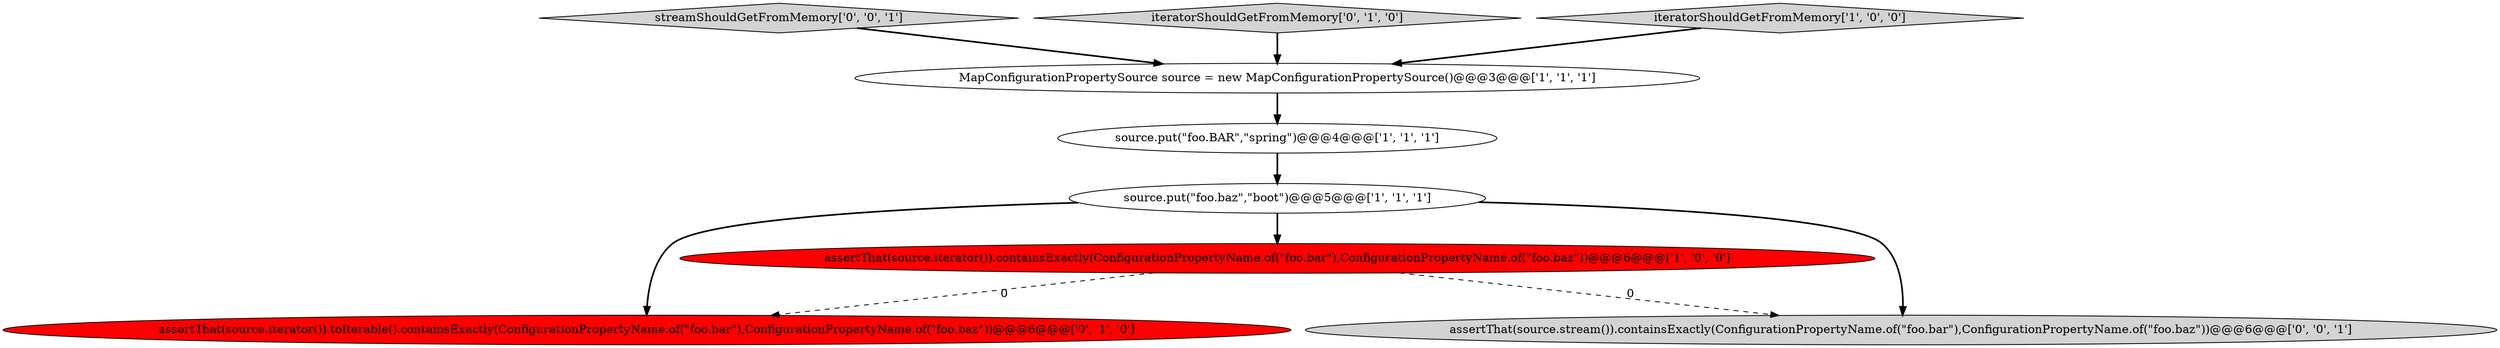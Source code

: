 digraph {
5 [style = filled, label = "assertThat(source.iterator()).toIterable().containsExactly(ConfigurationPropertyName.of(\"foo.bar\"),ConfigurationPropertyName.of(\"foo.baz\"))@@@6@@@['0', '1', '0']", fillcolor = red, shape = ellipse image = "AAA1AAABBB2BBB"];
1 [style = filled, label = "assertThat(source.iterator()).containsExactly(ConfigurationPropertyName.of(\"foo.bar\"),ConfigurationPropertyName.of(\"foo.baz\"))@@@6@@@['1', '0', '0']", fillcolor = red, shape = ellipse image = "AAA1AAABBB1BBB"];
3 [style = filled, label = "MapConfigurationPropertySource source = new MapConfigurationPropertySource()@@@3@@@['1', '1', '1']", fillcolor = white, shape = ellipse image = "AAA0AAABBB1BBB"];
0 [style = filled, label = "source.put(\"foo.BAR\",\"spring\")@@@4@@@['1', '1', '1']", fillcolor = white, shape = ellipse image = "AAA0AAABBB1BBB"];
4 [style = filled, label = "source.put(\"foo.baz\",\"boot\")@@@5@@@['1', '1', '1']", fillcolor = white, shape = ellipse image = "AAA0AAABBB1BBB"];
8 [style = filled, label = "streamShouldGetFromMemory['0', '0', '1']", fillcolor = lightgray, shape = diamond image = "AAA0AAABBB3BBB"];
6 [style = filled, label = "iteratorShouldGetFromMemory['0', '1', '0']", fillcolor = lightgray, shape = diamond image = "AAA0AAABBB2BBB"];
2 [style = filled, label = "iteratorShouldGetFromMemory['1', '0', '0']", fillcolor = lightgray, shape = diamond image = "AAA0AAABBB1BBB"];
7 [style = filled, label = "assertThat(source.stream()).containsExactly(ConfigurationPropertyName.of(\"foo.bar\"),ConfigurationPropertyName.of(\"foo.baz\"))@@@6@@@['0', '0', '1']", fillcolor = lightgray, shape = ellipse image = "AAA0AAABBB3BBB"];
6->3 [style = bold, label=""];
4->1 [style = bold, label=""];
1->5 [style = dashed, label="0"];
1->7 [style = dashed, label="0"];
0->4 [style = bold, label=""];
4->5 [style = bold, label=""];
4->7 [style = bold, label=""];
3->0 [style = bold, label=""];
2->3 [style = bold, label=""];
8->3 [style = bold, label=""];
}
